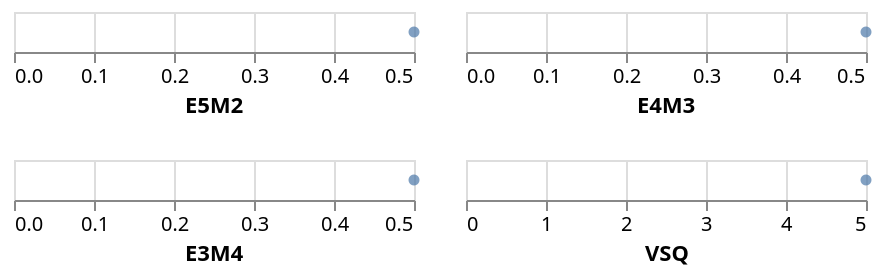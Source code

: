 {
  "$schema": "https://vega.github.io/schema/vega/v5.json",
  "background": "white",
  "padding": 5,
  "data": [
    {
      "name": "data_E5M2",
      "values": [{"value": 0.5, "count": 10, "origin": "same", "type_": "E5M2"}]
    },
    {
      "name": "data_E4M3",
      "values": [{"value": 0.5, "count": 10, "origin": "same", "type_": "E4M3"}]
    },
    {
      "name": "data_E3M4",
      "values": [{"value": 0.5, "count": 10, "origin": "same", "type_": "E3M4"}]
    },
    {
      "name": "data_VSQ",
      "values": [{"value": 5, "count": 10, "origin": "same", "type_": "VSQ"}]
    }
  ],
  "signals": [
    {"name": "childWidth", "value": 200},
    {"name": "childHeight", "value": 20},
    {"name": "point_color", "value": "#4c78a8"}
  ],
  "layout": {"padding": 20, "columns": 2, "bounds": "full", "align": "all"},
  "marks": [
    {
      "type": "group",
      "name": "child__E5M2_group",
      "style": "cell",
      "encode": {
        "update": {
          "width": {"signal": "childWidth"},
          "height": {"signal": "childHeight"}
        }
      },
      "signals": [{"name": "height", "update": "childHeight"}],
      "marks": [
        {
          "name": "child__E5M2_marks",
          "type": "symbol",
          "style": ["point"],
          "from": {"data": "data_E5M2"},
          "encode": {
            "update": {
              "opacity": {"value": 0.7},
              "fill": {"signal": "point_color"},
              "ariaRoleDescription": {"value": "point"},
              "description": {
                "signal": "\"datum.type_: \" + (format(datum[\"value\"], \"\")) + \"; origin: \" + (isValid(datum[\"origin\"]) ? datum[\"origin\"] : \"\"+datum[\"origin\"])"
              },
              "x": {"scale": "child__E5M2_x", "field": "value"},
              "y": {"signal": "childHeight", "mult": 0.5}
            }
          }
        }
      ],
      "axes": [
        {
          "scale": "child__E5M2_x",
          "orient": "bottom",
          "grid": true,
          "tickCount": {"signal": "ceil(childWidth/40)"},
          "domain": false,
          "labels": false,
          "aria": false,
          "maxExtent": 0,
          "minExtent": 0,
          "ticks": false,
          "zindex": 0
        },
        {
          "scale": "child__E5M2_x",
          "orient": "bottom",
          "grid": false,
          "title": "E5M2",
          "labelFlush": true,
          "labelOverlap": true,
          "tickCount": {"signal": "ceil(childWidth/40)"},
          "zindex": 0
        }
      ]
    },
    {
      "type": "group",
      "name": "child__E4M3_group",
      "style": "cell",
      "encode": {
        "update": {
          "width": {"signal": "childWidth"},
          "height": {"signal": "childHeight"}
        }
      },
      "signals": [{"name": "height", "update": "childHeight"}],
      "marks": [
        {
          "name": "child__E4M3_marks",
          "type": "symbol",
          "style": ["point"],
          "from": {"data": "data_E4M3"},
          "encode": {
            "update": {
              "opacity": {"value": 0.7},
              "fill": {"signal": "point_color"},
              "ariaRoleDescription": {"value": "point"},
              "description": {
                "signal": "\"datum.type_: \" + (format(datum[\"value\"], \"\")) + \"; origin: \" + (isValid(datum[\"origin\"]) ? datum[\"origin\"] : \"\"+datum[\"origin\"])"
              },
              "x": {"scale": "child__E4M3_x", "field": "value"},
              "y": {"signal": "childHeight", "mult": 0.5}
            }
          }
        }
      ],
      "axes": [
        {
          "scale": "child__E4M3_x",
          "orient": "bottom",
          "grid": true,
          "tickCount": {"signal": "ceil(childWidth/40)"},
          "domain": false,
          "labels": false,
          "aria": false,
          "maxExtent": 0,
          "minExtent": 0,
          "ticks": false,
          "zindex": 0
        },
        {
          "scale": "child__E4M3_x",
          "orient": "bottom",
          "grid": false,
          "title": "E4M3",
          "labelFlush": true,
          "labelOverlap": true,
          "tickCount": {"signal": "ceil(childWidth/40)"},
          "zindex": 0
        }
      ]
    },
    {
      "type": "group",
      "name": "child__E3M4_group",
      "style": "cell",
      "encode": {
        "update": {
          "width": {"signal": "childWidth"},
          "height": {"signal": "childHeight"}
        }
      },
      "signals": [{"name": "height", "update": "childHeight"}],
      "marks": [
        {
          "name": "child__E3M4_marks",
          "type": "symbol",
          "style": ["point"],
          "from": {"data": "data_E3M4"},
          "encode": {
            "update": {
              "opacity": {"value": 0.7},
              "fill": {"signal": "point_color"},
              "ariaRoleDescription": {"value": "point"},
              "description": {
                "signal": "\"datum.type_: \" + (format(datum[\"value\"], \"\")) + \"; origin: \" + (isValid(datum[\"origin\"]) ? datum[\"origin\"] : \"\"+datum[\"origin\"])"
              },
              "x": {"scale": "child__E3M4_x", "field": "value"},
              "y": {"signal": "childHeight", "mult": 0.5}
            }
          }
        }
      ],
      "axes": [
        {
          "scale": "child__E3M4_x",
          "orient": "bottom",
          "grid": true,
          "tickCount": {"signal": "ceil(childWidth/40)"},
          "domain": false,
          "labels": false,
          "aria": false,
          "maxExtent": 0,
          "minExtent": 0,
          "ticks": false,
          "zindex": 0
        },
        {
          "scale": "child__E3M4_x",
          "orient": "bottom",
          "grid": false,
          "title": "E3M4",
          "labelFlush": true,
          "labelOverlap": true,
          "tickCount": {"signal": "ceil(childWidth/40)"},
          "zindex": 0
        }
      ]
    },
    {
      "type": "group",
      "name": "child__VSQ_group",
      "style": "cell",
      "encode": {
        "update": {
          "width": {"signal": "childWidth"},
          "height": {"signal": "childHeight"}
        }
      },
      "signals": [{"name": "height", "update": "childHeight"}],
      "marks": [
        {
          "name": "child__VSQ_marks",
          "type": "symbol",
          "style": ["point"],
          "from": {"data": "data_VSQ"},
          "encode": {
            "update": {
              "opacity": {"value": 0.7},
              "fill": {"signal": "point_color"},
              "ariaRoleDescription": {"value": "point"},
              "description": {
                "signal": "\"datum.type_: \" + (format(datum[\"value\"], \"\")) + \"; origin: \" + (isValid(datum[\"origin\"]) ? datum[\"origin\"] : \"\"+datum[\"origin\"])"
              },
              "x": {"scale": "child__VSQ_x", "field": "value"},
              "y": {"signal": "childHeight", "mult": 0.5}
            }
          }
        }
      ],
      "axes": [
        {
          "scale": "child__VSQ_x",
          "orient": "bottom",
          "grid": true,
          "tickCount": {"signal": "ceil(childWidth/40)"},
          "domain": false,
          "labels": false,
          "aria": false,
          "maxExtent": 0,
          "minExtent": 0,
          "ticks": false,
          "zindex": 0
        },
        {
          "scale": "child__VSQ_x",
          "orient": "bottom",
          "grid": false,
          "title": "VSQ",
          "labelFlush": true,
          "labelOverlap": true,
          "tickCount": {"signal": "ceil(childWidth/40)"},
          "zindex": 0
        }
      ]
    }
  ],
  "scales": [
    {
      "name": "child__E5M2_x",
      "type": "linear",
      "domain": {"data": "data_E5M2", "field": "value"},
      "range": [0, {"signal": "childWidth"}],
      "nice": true,
      "zero": true
    },
    {
      "name": "child__E4M3_x",
      "type": "linear",
      "domain": {"data": "data_E4M3", "field": "value"},
      "range": [0, {"signal": "childWidth"}],
      "nice": true,
      "zero": true
    },
    {
      "name": "child__E3M4_x",
      "type": "linear",
      "domain": {"data": "data_E3M4", "field": "value"},
      "range": [0, {"signal": "childWidth"}],
      "nice": true,
      "zero": true
    },
    {
      "name": "child__VSQ_x",
      "type": "linear",
      "domain": {"data": "data_VSQ", "field": "value"},
      "range": [0, {"signal": "childWidth"}],
      "nice": true,
      "zero": true
    }
  ]
}
